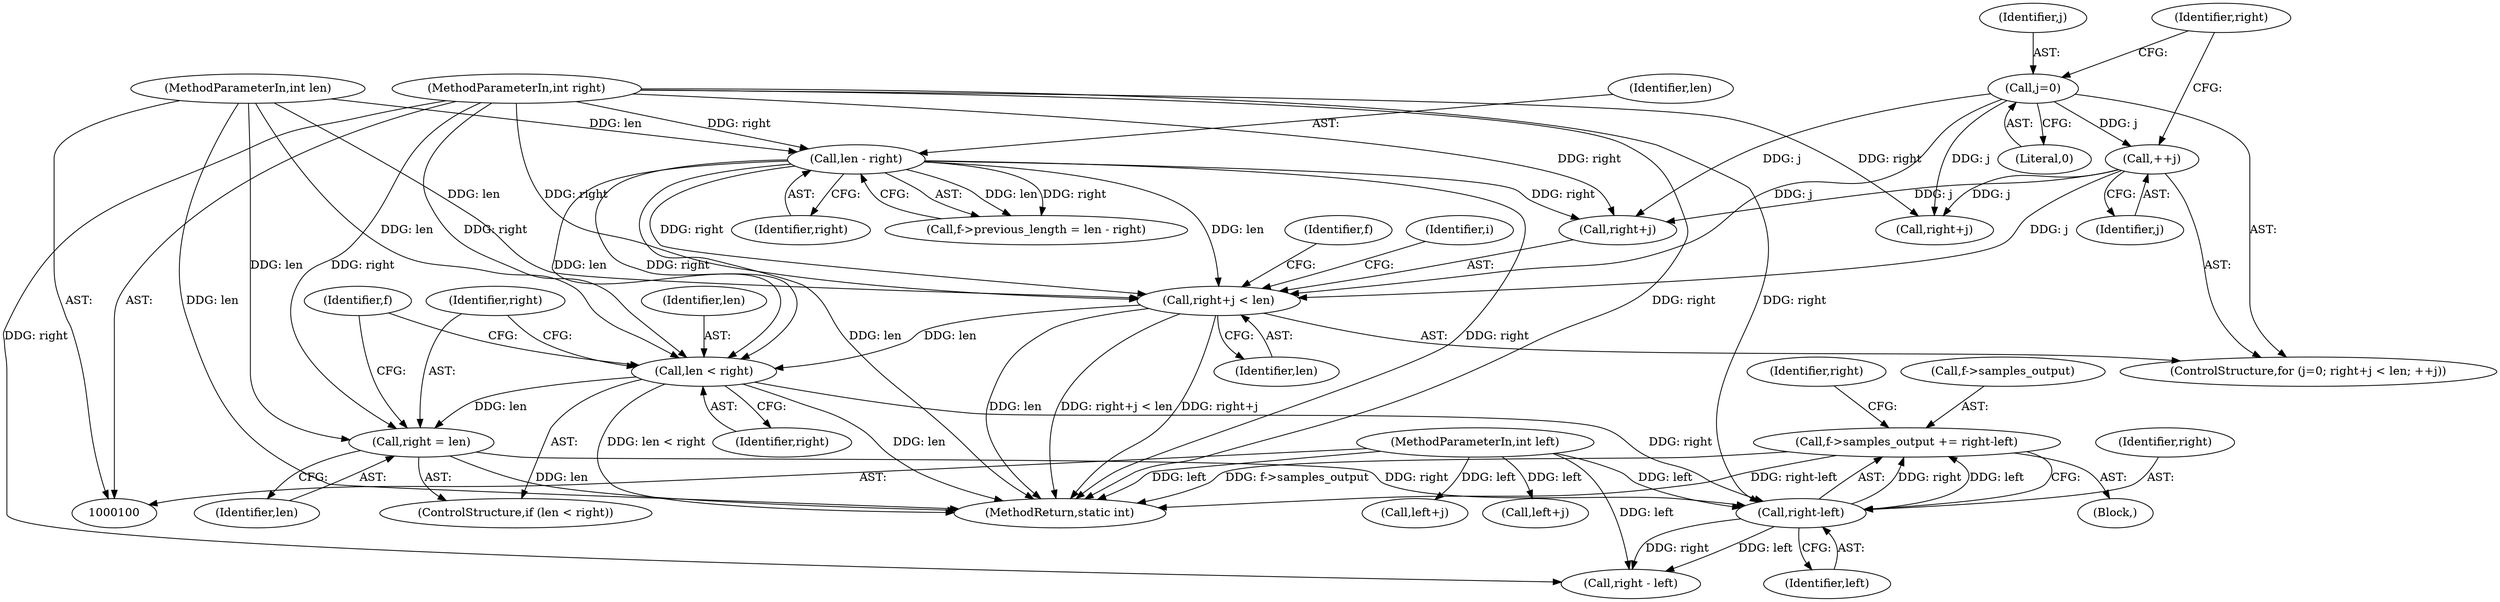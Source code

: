 digraph "0_stb_98fdfc6df88b1e34a736d5e126e6c8139c8de1a6_3@pointer" {
"1000257" [label="(Call,f->samples_output += right-left)"];
"1000261" [label="(Call,right-left)"];
"1000251" [label="(Call,len < right)"];
"1000221" [label="(Call,right+j < len)"];
"1000203" [label="(Call,len - right)"];
"1000102" [label="(MethodParameterIn,int len)"];
"1000104" [label="(MethodParameterIn,int right)"];
"1000226" [label="(Call,++j)"];
"1000218" [label="(Call,j=0)"];
"1000254" [label="(Call,right = len)"];
"1000103" [label="(MethodParameterIn,int left)"];
"1000251" [label="(Call,len < right)"];
"1000268" [label="(MethodReturn,static int)"];
"1000217" [label="(ControlStructure,for (j=0; right+j < len; ++j))"];
"1000219" [label="(Identifier,j)"];
"1000263" [label="(Identifier,left)"];
"1000104" [label="(MethodParameterIn,int right)"];
"1000103" [label="(MethodParameterIn,int left)"];
"1000261" [label="(Call,right-left)"];
"1000225" [label="(Identifier,len)"];
"1000265" [label="(Call,right - left)"];
"1000257" [label="(Call,f->samples_output += right-left)"];
"1000250" [label="(ControlStructure,if (len < right))"];
"1000162" [label="(Call,left+j)"];
"1000199" [label="(Call,f->previous_length = len - right)"];
"1000232" [label="(Identifier,f)"];
"1000266" [label="(Identifier,right)"];
"1000204" [label="(Identifier,len)"];
"1000203" [label="(Call,len - right)"];
"1000216" [label="(Identifier,i)"];
"1000256" [label="(Identifier,len)"];
"1000242" [label="(Call,right+j)"];
"1000254" [label="(Call,right = len)"];
"1000205" [label="(Identifier,right)"];
"1000262" [label="(Identifier,right)"];
"1000258" [label="(Call,f->samples_output)"];
"1000102" [label="(MethodParameterIn,int len)"];
"1000222" [label="(Call,right+j)"];
"1000173" [label="(Call,left+j)"];
"1000220" [label="(Literal,0)"];
"1000227" [label="(Identifier,j)"];
"1000218" [label="(Call,j=0)"];
"1000259" [label="(Identifier,f)"];
"1000223" [label="(Identifier,right)"];
"1000105" [label="(Block,)"];
"1000253" [label="(Identifier,right)"];
"1000252" [label="(Identifier,len)"];
"1000221" [label="(Call,right+j < len)"];
"1000226" [label="(Call,++j)"];
"1000255" [label="(Identifier,right)"];
"1000257" -> "1000105"  [label="AST: "];
"1000257" -> "1000261"  [label="CFG: "];
"1000258" -> "1000257"  [label="AST: "];
"1000261" -> "1000257"  [label="AST: "];
"1000266" -> "1000257"  [label="CFG: "];
"1000257" -> "1000268"  [label="DDG: f->samples_output"];
"1000257" -> "1000268"  [label="DDG: right-left"];
"1000261" -> "1000257"  [label="DDG: right"];
"1000261" -> "1000257"  [label="DDG: left"];
"1000261" -> "1000263"  [label="CFG: "];
"1000262" -> "1000261"  [label="AST: "];
"1000263" -> "1000261"  [label="AST: "];
"1000251" -> "1000261"  [label="DDG: right"];
"1000254" -> "1000261"  [label="DDG: right"];
"1000104" -> "1000261"  [label="DDG: right"];
"1000103" -> "1000261"  [label="DDG: left"];
"1000261" -> "1000265"  [label="DDG: right"];
"1000261" -> "1000265"  [label="DDG: left"];
"1000251" -> "1000250"  [label="AST: "];
"1000251" -> "1000253"  [label="CFG: "];
"1000252" -> "1000251"  [label="AST: "];
"1000253" -> "1000251"  [label="AST: "];
"1000255" -> "1000251"  [label="CFG: "];
"1000259" -> "1000251"  [label="CFG: "];
"1000251" -> "1000268"  [label="DDG: len < right"];
"1000251" -> "1000268"  [label="DDG: len"];
"1000221" -> "1000251"  [label="DDG: len"];
"1000203" -> "1000251"  [label="DDG: len"];
"1000203" -> "1000251"  [label="DDG: right"];
"1000102" -> "1000251"  [label="DDG: len"];
"1000104" -> "1000251"  [label="DDG: right"];
"1000251" -> "1000254"  [label="DDG: len"];
"1000221" -> "1000217"  [label="AST: "];
"1000221" -> "1000225"  [label="CFG: "];
"1000222" -> "1000221"  [label="AST: "];
"1000225" -> "1000221"  [label="AST: "];
"1000232" -> "1000221"  [label="CFG: "];
"1000216" -> "1000221"  [label="CFG: "];
"1000221" -> "1000268"  [label="DDG: len"];
"1000221" -> "1000268"  [label="DDG: right+j < len"];
"1000221" -> "1000268"  [label="DDG: right+j"];
"1000203" -> "1000221"  [label="DDG: right"];
"1000203" -> "1000221"  [label="DDG: len"];
"1000104" -> "1000221"  [label="DDG: right"];
"1000226" -> "1000221"  [label="DDG: j"];
"1000218" -> "1000221"  [label="DDG: j"];
"1000102" -> "1000221"  [label="DDG: len"];
"1000203" -> "1000199"  [label="AST: "];
"1000203" -> "1000205"  [label="CFG: "];
"1000204" -> "1000203"  [label="AST: "];
"1000205" -> "1000203"  [label="AST: "];
"1000199" -> "1000203"  [label="CFG: "];
"1000203" -> "1000268"  [label="DDG: right"];
"1000203" -> "1000268"  [label="DDG: len"];
"1000203" -> "1000199"  [label="DDG: len"];
"1000203" -> "1000199"  [label="DDG: right"];
"1000102" -> "1000203"  [label="DDG: len"];
"1000104" -> "1000203"  [label="DDG: right"];
"1000203" -> "1000222"  [label="DDG: right"];
"1000102" -> "1000100"  [label="AST: "];
"1000102" -> "1000268"  [label="DDG: len"];
"1000102" -> "1000254"  [label="DDG: len"];
"1000104" -> "1000100"  [label="AST: "];
"1000104" -> "1000268"  [label="DDG: right"];
"1000104" -> "1000222"  [label="DDG: right"];
"1000104" -> "1000242"  [label="DDG: right"];
"1000104" -> "1000254"  [label="DDG: right"];
"1000104" -> "1000265"  [label="DDG: right"];
"1000226" -> "1000217"  [label="AST: "];
"1000226" -> "1000227"  [label="CFG: "];
"1000227" -> "1000226"  [label="AST: "];
"1000223" -> "1000226"  [label="CFG: "];
"1000226" -> "1000222"  [label="DDG: j"];
"1000218" -> "1000226"  [label="DDG: j"];
"1000226" -> "1000242"  [label="DDG: j"];
"1000218" -> "1000217"  [label="AST: "];
"1000218" -> "1000220"  [label="CFG: "];
"1000219" -> "1000218"  [label="AST: "];
"1000220" -> "1000218"  [label="AST: "];
"1000223" -> "1000218"  [label="CFG: "];
"1000218" -> "1000222"  [label="DDG: j"];
"1000218" -> "1000242"  [label="DDG: j"];
"1000254" -> "1000250"  [label="AST: "];
"1000254" -> "1000256"  [label="CFG: "];
"1000255" -> "1000254"  [label="AST: "];
"1000256" -> "1000254"  [label="AST: "];
"1000259" -> "1000254"  [label="CFG: "];
"1000254" -> "1000268"  [label="DDG: len"];
"1000103" -> "1000100"  [label="AST: "];
"1000103" -> "1000268"  [label="DDG: left"];
"1000103" -> "1000162"  [label="DDG: left"];
"1000103" -> "1000173"  [label="DDG: left"];
"1000103" -> "1000265"  [label="DDG: left"];
}
